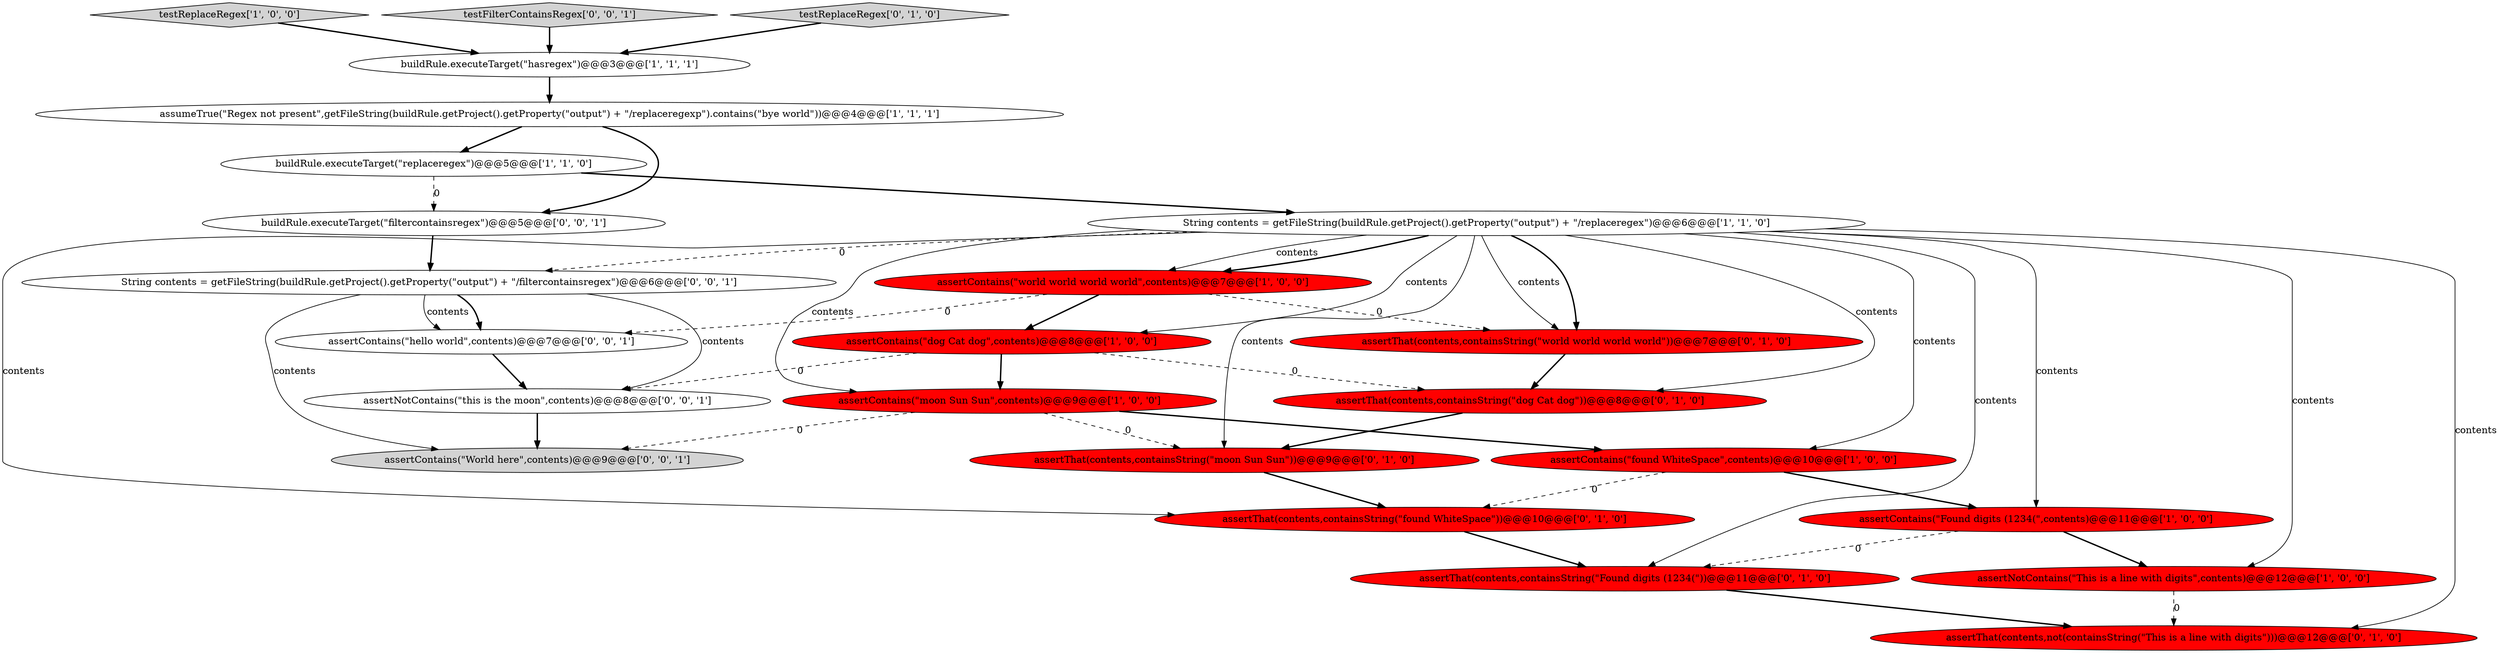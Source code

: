 digraph {
23 [style = filled, label = "assertNotContains(\"this is the moon\",contents)@@@8@@@['0', '0', '1']", fillcolor = white, shape = ellipse image = "AAA0AAABBB3BBB"];
18 [style = filled, label = "String contents = getFileString(buildRule.getProject().getProperty(\"output\") + \"/filtercontainsregex\")@@@6@@@['0', '0', '1']", fillcolor = white, shape = ellipse image = "AAA0AAABBB3BBB"];
16 [style = filled, label = "assertThat(contents,containsString(\"world world world world\"))@@@7@@@['0', '1', '0']", fillcolor = red, shape = ellipse image = "AAA1AAABBB2BBB"];
22 [style = filled, label = "buildRule.executeTarget(\"filtercontainsregex\")@@@5@@@['0', '0', '1']", fillcolor = white, shape = ellipse image = "AAA0AAABBB3BBB"];
7 [style = filled, label = "assertNotContains(\"This is a line with digits\",contents)@@@12@@@['1', '0', '0']", fillcolor = red, shape = ellipse image = "AAA1AAABBB1BBB"];
4 [style = filled, label = "buildRule.executeTarget(\"replaceregex\")@@@5@@@['1', '1', '0']", fillcolor = white, shape = ellipse image = "AAA0AAABBB1BBB"];
10 [style = filled, label = "testReplaceRegex['1', '0', '0']", fillcolor = lightgray, shape = diamond image = "AAA0AAABBB1BBB"];
21 [style = filled, label = "testFilterContainsRegex['0', '0', '1']", fillcolor = lightgray, shape = diamond image = "AAA0AAABBB3BBB"];
12 [style = filled, label = "assertThat(contents,containsString(\"Found digits (1234(\"))@@@11@@@['0', '1', '0']", fillcolor = red, shape = ellipse image = "AAA1AAABBB2BBB"];
5 [style = filled, label = "String contents = getFileString(buildRule.getProject().getProperty(\"output\") + \"/replaceregex\")@@@6@@@['1', '1', '0']", fillcolor = white, shape = ellipse image = "AAA0AAABBB1BBB"];
20 [style = filled, label = "assertContains(\"World here\",contents)@@@9@@@['0', '0', '1']", fillcolor = lightgray, shape = ellipse image = "AAA0AAABBB3BBB"];
19 [style = filled, label = "assertContains(\"hello world\",contents)@@@7@@@['0', '0', '1']", fillcolor = white, shape = ellipse image = "AAA0AAABBB3BBB"];
15 [style = filled, label = "assertThat(contents,containsString(\"dog Cat dog\"))@@@8@@@['0', '1', '0']", fillcolor = red, shape = ellipse image = "AAA1AAABBB2BBB"];
11 [style = filled, label = "testReplaceRegex['0', '1', '0']", fillcolor = lightgray, shape = diamond image = "AAA0AAABBB2BBB"];
0 [style = filled, label = "assertContains(\"world world world world\",contents)@@@7@@@['1', '0', '0']", fillcolor = red, shape = ellipse image = "AAA1AAABBB1BBB"];
2 [style = filled, label = "buildRule.executeTarget(\"hasregex\")@@@3@@@['1', '1', '1']", fillcolor = white, shape = ellipse image = "AAA0AAABBB1BBB"];
17 [style = filled, label = "assertThat(contents,not(containsString(\"This is a line with digits\")))@@@12@@@['0', '1', '0']", fillcolor = red, shape = ellipse image = "AAA1AAABBB2BBB"];
14 [style = filled, label = "assertThat(contents,containsString(\"found WhiteSpace\"))@@@10@@@['0', '1', '0']", fillcolor = red, shape = ellipse image = "AAA1AAABBB2BBB"];
1 [style = filled, label = "assertContains(\"dog Cat dog\",contents)@@@8@@@['1', '0', '0']", fillcolor = red, shape = ellipse image = "AAA1AAABBB1BBB"];
9 [style = filled, label = "assertContains(\"Found digits (1234(\",contents)@@@11@@@['1', '0', '0']", fillcolor = red, shape = ellipse image = "AAA1AAABBB1BBB"];
13 [style = filled, label = "assertThat(contents,containsString(\"moon Sun Sun\"))@@@9@@@['0', '1', '0']", fillcolor = red, shape = ellipse image = "AAA1AAABBB2BBB"];
8 [style = filled, label = "assertContains(\"found WhiteSpace\",contents)@@@10@@@['1', '0', '0']", fillcolor = red, shape = ellipse image = "AAA1AAABBB1BBB"];
6 [style = filled, label = "assertContains(\"moon Sun Sun\",contents)@@@9@@@['1', '0', '0']", fillcolor = red, shape = ellipse image = "AAA1AAABBB1BBB"];
3 [style = filled, label = "assumeTrue(\"Regex not present\",getFileString(buildRule.getProject().getProperty(\"output\") + \"/replaceregexp\").contains(\"bye world\"))@@@4@@@['1', '1', '1']", fillcolor = white, shape = ellipse image = "AAA0AAABBB1BBB"];
16->15 [style = bold, label=""];
5->0 [style = solid, label="contents"];
23->20 [style = bold, label=""];
15->13 [style = bold, label=""];
5->9 [style = solid, label="contents"];
7->17 [style = dashed, label="0"];
6->20 [style = dashed, label="0"];
1->15 [style = dashed, label="0"];
0->19 [style = dashed, label="0"];
2->3 [style = bold, label=""];
12->17 [style = bold, label=""];
0->16 [style = dashed, label="0"];
18->19 [style = bold, label=""];
18->19 [style = solid, label="contents"];
5->6 [style = solid, label="contents"];
5->8 [style = solid, label="contents"];
5->7 [style = solid, label="contents"];
4->22 [style = dashed, label="0"];
8->14 [style = dashed, label="0"];
5->16 [style = solid, label="contents"];
9->7 [style = bold, label=""];
5->18 [style = dashed, label="0"];
3->22 [style = bold, label=""];
3->4 [style = bold, label=""];
11->2 [style = bold, label=""];
21->2 [style = bold, label=""];
5->16 [style = bold, label=""];
5->15 [style = solid, label="contents"];
5->14 [style = solid, label="contents"];
22->18 [style = bold, label=""];
1->6 [style = bold, label=""];
18->20 [style = solid, label="contents"];
6->13 [style = dashed, label="0"];
5->0 [style = bold, label=""];
18->23 [style = solid, label="contents"];
0->1 [style = bold, label=""];
19->23 [style = bold, label=""];
14->12 [style = bold, label=""];
6->8 [style = bold, label=""];
8->9 [style = bold, label=""];
5->13 [style = solid, label="contents"];
5->12 [style = solid, label="contents"];
10->2 [style = bold, label=""];
5->1 [style = solid, label="contents"];
9->12 [style = dashed, label="0"];
1->23 [style = dashed, label="0"];
4->5 [style = bold, label=""];
13->14 [style = bold, label=""];
5->17 [style = solid, label="contents"];
}
